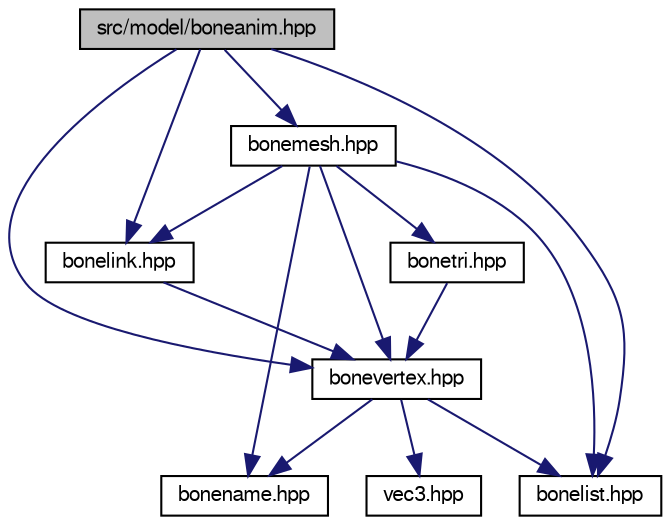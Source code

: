 digraph "src/model/boneanim.hpp"
{
 // LATEX_PDF_SIZE
  bgcolor="transparent";
  edge [fontname="FreeSans",fontsize="10",labelfontname="FreeSans",labelfontsize="10"];
  node [fontname="FreeSans",fontsize="10",shape=record];
  Node1 [label="src/model/boneanim.hpp",height=0.2,width=0.4,color="black", fillcolor="grey75", style="filled", fontcolor="black",tooltip=" "];
  Node1 -> Node2 [color="midnightblue",fontsize="10",style="solid",fontname="FreeSans"];
  Node2 [label="bonelist.hpp",height=0.2,width=0.4,color="black",URL="$a01127.html",tooltip=" "];
  Node1 -> Node3 [color="midnightblue",fontsize="10",style="solid",fontname="FreeSans"];
  Node3 [label="bonevertex.hpp",height=0.2,width=0.4,color="black",URL="$a01151.html",tooltip=" "];
  Node3 -> Node4 [color="midnightblue",fontsize="10",style="solid",fontname="FreeSans"];
  Node4 [label="bonename.hpp",height=0.2,width=0.4,color="black",URL="$a01139.html",tooltip=" "];
  Node3 -> Node5 [color="midnightblue",fontsize="10",style="solid",fontname="FreeSans"];
  Node5 [label="vec3.hpp",height=0.2,width=0.4,color="black",URL="$a01214.html",tooltip=" "];
  Node3 -> Node2 [color="midnightblue",fontsize="10",style="solid",fontname="FreeSans"];
  Node1 -> Node6 [color="midnightblue",fontsize="10",style="solid",fontname="FreeSans"];
  Node6 [label="bonelink.hpp",height=0.2,width=0.4,color="black",URL="$a01124.html",tooltip=" "];
  Node6 -> Node3 [color="midnightblue",fontsize="10",style="solid",fontname="FreeSans"];
  Node1 -> Node7 [color="midnightblue",fontsize="10",style="solid",fontname="FreeSans"];
  Node7 [label="bonemesh.hpp",height=0.2,width=0.4,color="black",URL="$a01133.html",tooltip=" "];
  Node7 -> Node4 [color="midnightblue",fontsize="10",style="solid",fontname="FreeSans"];
  Node7 -> Node3 [color="midnightblue",fontsize="10",style="solid",fontname="FreeSans"];
  Node7 -> Node8 [color="midnightblue",fontsize="10",style="solid",fontname="FreeSans"];
  Node8 [label="bonetri.hpp",height=0.2,width=0.4,color="black",URL="$a01145.html",tooltip=" "];
  Node8 -> Node3 [color="midnightblue",fontsize="10",style="solid",fontname="FreeSans"];
  Node7 -> Node6 [color="midnightblue",fontsize="10",style="solid",fontname="FreeSans"];
  Node7 -> Node2 [color="midnightblue",fontsize="10",style="solid",fontname="FreeSans"];
}
